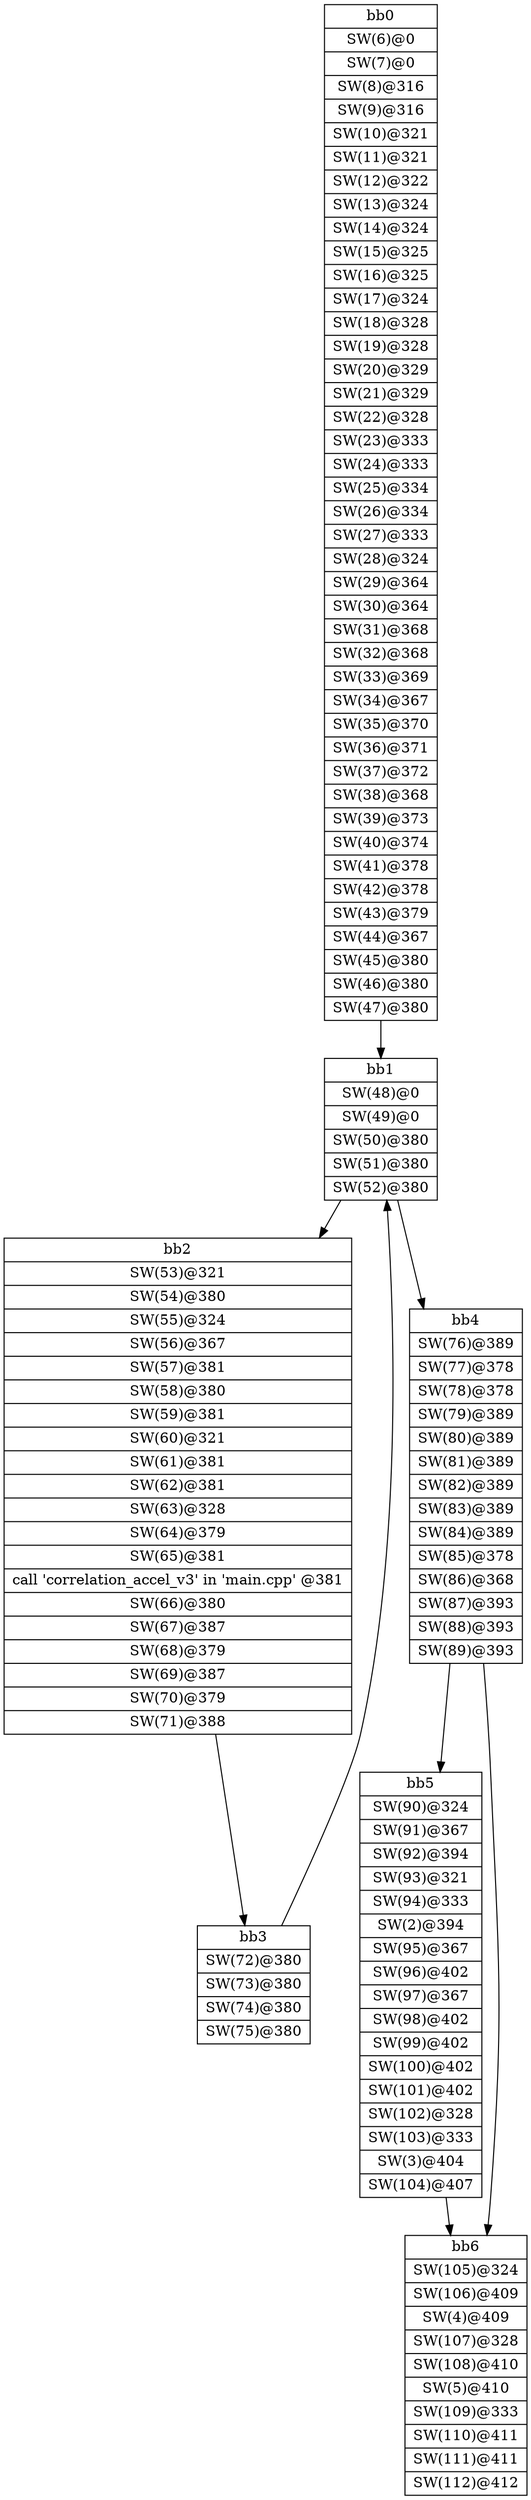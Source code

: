 digraph CDFG {
node [shape=record];
bb0 [shape=record, label = "{bb0|<x0x2042b40>SW(6)@0\n|<x0x2042c10>SW(7)@0\n|<x0x20442b0>SW(8)@316\n|<x0x20444f0>SW(9)@316\n|<x0x2044730>SW(10)@321\n|<x0x2044960>SW(11)@321\n|<x0x2044b90>SW(12)@322\n|<x0x2044dc0>SW(13)@324\n|<x0x2044ff0>SW(14)@324\n|<x0x2045220>SW(15)@325\n|<x0x2045470>SW(16)@325\n|<x0x2045680>SW(17)@324\n|<x0x20458c0>SW(18)@328\n|<x0x2045af0>SW(19)@328\n|<x0x2045d20>SW(20)@329\n|<x0x2045f70>SW(21)@329\n|<x0x203e950>SW(22)@328\n|<x0x203eb40>SW(23)@333\n|<x0x203ed70>SW(24)@333\n|<x0x203efa0>SW(25)@334\n|<x0x203f1f0>SW(26)@334\n|<x0x203f400>SW(27)@333\n|<x0x203f640>SW(28)@324\n|<x0x203f870>SW(29)@364\n|<x0x203fa80>SW(30)@364\n|<x0x203fca0>SW(31)@368\n|<x0x203fed0>SW(32)@368\n|<x0x20400e0>SW(33)@369\n|<x0x2040330>SW(34)@367\n|<x0x2040580>SW(35)@370\n|<x0x20407f0>SW(36)@371\n|<x0x2046e10>SW(37)@372\n|<x0x2047060>SW(38)@368\n|<x0x20472a0>SW(39)@373\n|<x0x2047500>SW(40)@374\n|<x0x2047750>SW(41)@378\n|<x0x2047970>SW(42)@378\n|<x0x2047bb0>SW(43)@379\n|<x0x2047de0>SW(44)@367\n|<x0x2048030>SW(45)@380\n|<x0x2048250>SW(46)@380\n|<x0x2048490>SW(47)@380\n}"];
bb1 [shape=record, label = "{bb1|<x0x2048830>SW(48)@0\n|<x0x20489a0>SW(49)@0\n|<x0x2048b40>SW(50)@380\n|<x0x2048e40>SW(51)@380\n|<x0x2048fc0>SW(52)@380\n}"];
bb2 [shape=record, label = "{bb2|<x0x2048710>SW(53)@321\n|<x0x2049590>SW(54)@380\n|<x0x20497c0>SW(55)@324\n|<x0x20499f0>SW(56)@367\n|<x0x2049c40>SW(57)@381\n|<x0x2049e60>SW(58)@380\n|<x0x204a090>SW(59)@381\n|<x0x204a2a0>SW(60)@321\n|<x0x204a4d0>SW(61)@381\n|<x0x204a6e0>SW(62)@381\n|<x0x204a900>SW(63)@328\n|<x0x204ab30>SW(64)@379\n|<x0x204ad60>SW(65)@381\n|<x0x2038e60>call 'correlation_accel_v3' in 'main.cpp' @381\n|<x0x204b000>SW(66)@380\n|<x0x204b1c0>SW(67)@387\n|<x0x204b3d0>SW(68)@379\n|<x0x204b600>SW(69)@387\n|<x0x204b820>SW(70)@379\n|<x0x204ba60>SW(71)@388\n}"];
bb3 [shape=record, label = "{bb3|<x0x204bda0>SW(72)@380\n|<x0x204bfd0>SW(73)@380\n|<x0x204c1e0>SW(74)@380\n|<x0x204c420>SW(75)@380\n}"];
bb4 [shape=record, label = "{bb4|<x0x204c830>SW(76)@389\n|<x0x204ca20>SW(77)@378\n|<x0x204cc60>SW(78)@378\n|<x0x204ce90>SW(79)@389\n|<x0x204d120>SW(80)@389\n|<x0x204d2e0>SW(81)@389\n|<x0x204d4f0>SW(82)@389\n|<x0x204d700>SW(83)@389\n|<x0x204d960>SW(84)@389\n|<x0x204db80>SW(85)@378\n|<x0x204ddc0>SW(86)@368\n|<x0x204e000>SW(87)@393\n|<x0x204e210>SW(88)@393\n|<x0x204e420>SW(89)@393\n}"];
bb5 [shape=record, label = "{bb5|<x0x204e770>SW(90)@324\n|<x0x204e9a0>SW(91)@367\n|<x0x204ebf0>SW(92)@394\n|<x0x204ee10>SW(93)@321\n|<x0x204f040>SW(94)@333\n|<x0x203e850>SW(2)@394\n|<x0x204f2f0>SW(95)@367\n|<x0x204f4b0>SW(96)@402\n|<x0x204f6d0>SW(97)@367\n|<x0x204f920>SW(98)@402\n|<x0x204fb30>SW(99)@402\n|<x0x204fd40>SW(100)@402\n|<x0x204ff50>SW(101)@402\n|<x0x2050190>SW(102)@328\n|<x0x20503c0>SW(103)@333\n|<x0x203e530>SW(3)@404\n|<x0x2050610>SW(104)@407\n}"];
bb6 [shape=record, label = "{bb6|<x0x2050950>SW(105)@324\n|<x0x2050b80>SW(106)@409\n|<x0x2041a50>SW(4)@409\n|<x0x2050db0>SW(107)@328\n|<x0x2050fe0>SW(108)@410\n|<x0x2041e90>SW(5)@410\n|<x0x2051210>SW(109)@333\n|<x0x20514e0>SW(110)@411\n|<x0x20516a0>SW(111)@411\n|<x0x20518b0>SW(112)@412\n}"];
bb0 -> bb1
bb1 -> bb2
bb1 -> bb4
bb2 -> bb3
bb3 -> bb1
bb4 -> bb5
bb4 -> bb6
bb5 -> bb6
}
